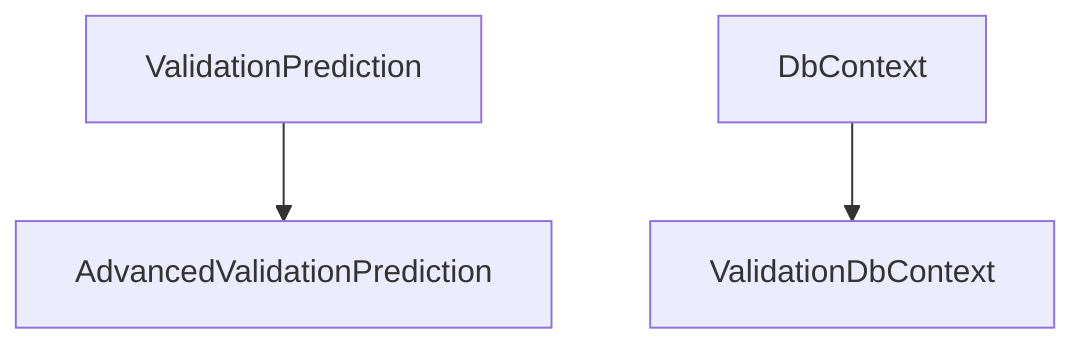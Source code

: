 graph TD
    AdvancedValidationPrediction["AdvancedValidationPrediction"]
    ValidationPrediction["ValidationPrediction"]
    ValidationPrediction --> AdvancedValidationPrediction
    ValidationDbContext["ValidationDbContext"]
    DbContext["DbContext"]
    DbContext --> ValidationDbContext